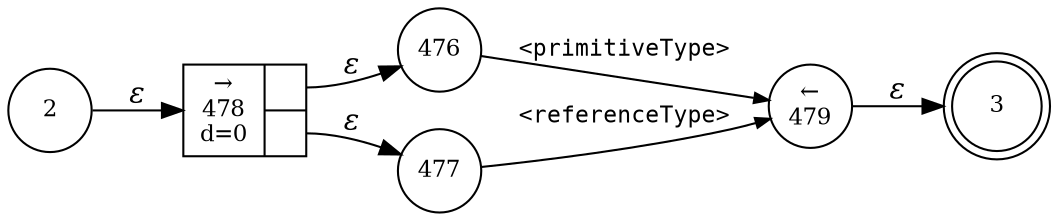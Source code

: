 digraph ATN {
rankdir=LR;
s3[fontsize=11, label="3", shape=doublecircle, fixedsize=true, width=.6];
s2[fontsize=11,label="2", shape=circle, fixedsize=true, width=.55, peripheries=1];
s476[fontsize=11,label="476", shape=circle, fixedsize=true, width=.55, peripheries=1];
s477[fontsize=11,label="477", shape=circle, fixedsize=true, width=.55, peripheries=1];
s478[fontsize=11,label="{&rarr;\n478\nd=0|{<p0>|<p1>}}", shape=record, fixedsize=false, peripheries=1];
s479[fontsize=11,label="&larr;\n479", shape=circle, fixedsize=true, width=.55, peripheries=1];
s2 -> s478 [fontname="Times-Italic", label="&epsilon;"];
s478:p0 -> s476 [fontname="Times-Italic", label="&epsilon;"];
s478:p1 -> s477 [fontname="Times-Italic", label="&epsilon;"];
s476 -> s479 [fontsize=11, fontname="Courier", arrowsize=.7, label = "<primitiveType>", arrowhead = normal];
s477 -> s479 [fontsize=11, fontname="Courier", arrowsize=.7, label = "<referenceType>", arrowhead = normal];
s479 -> s3 [fontname="Times-Italic", label="&epsilon;"];
}